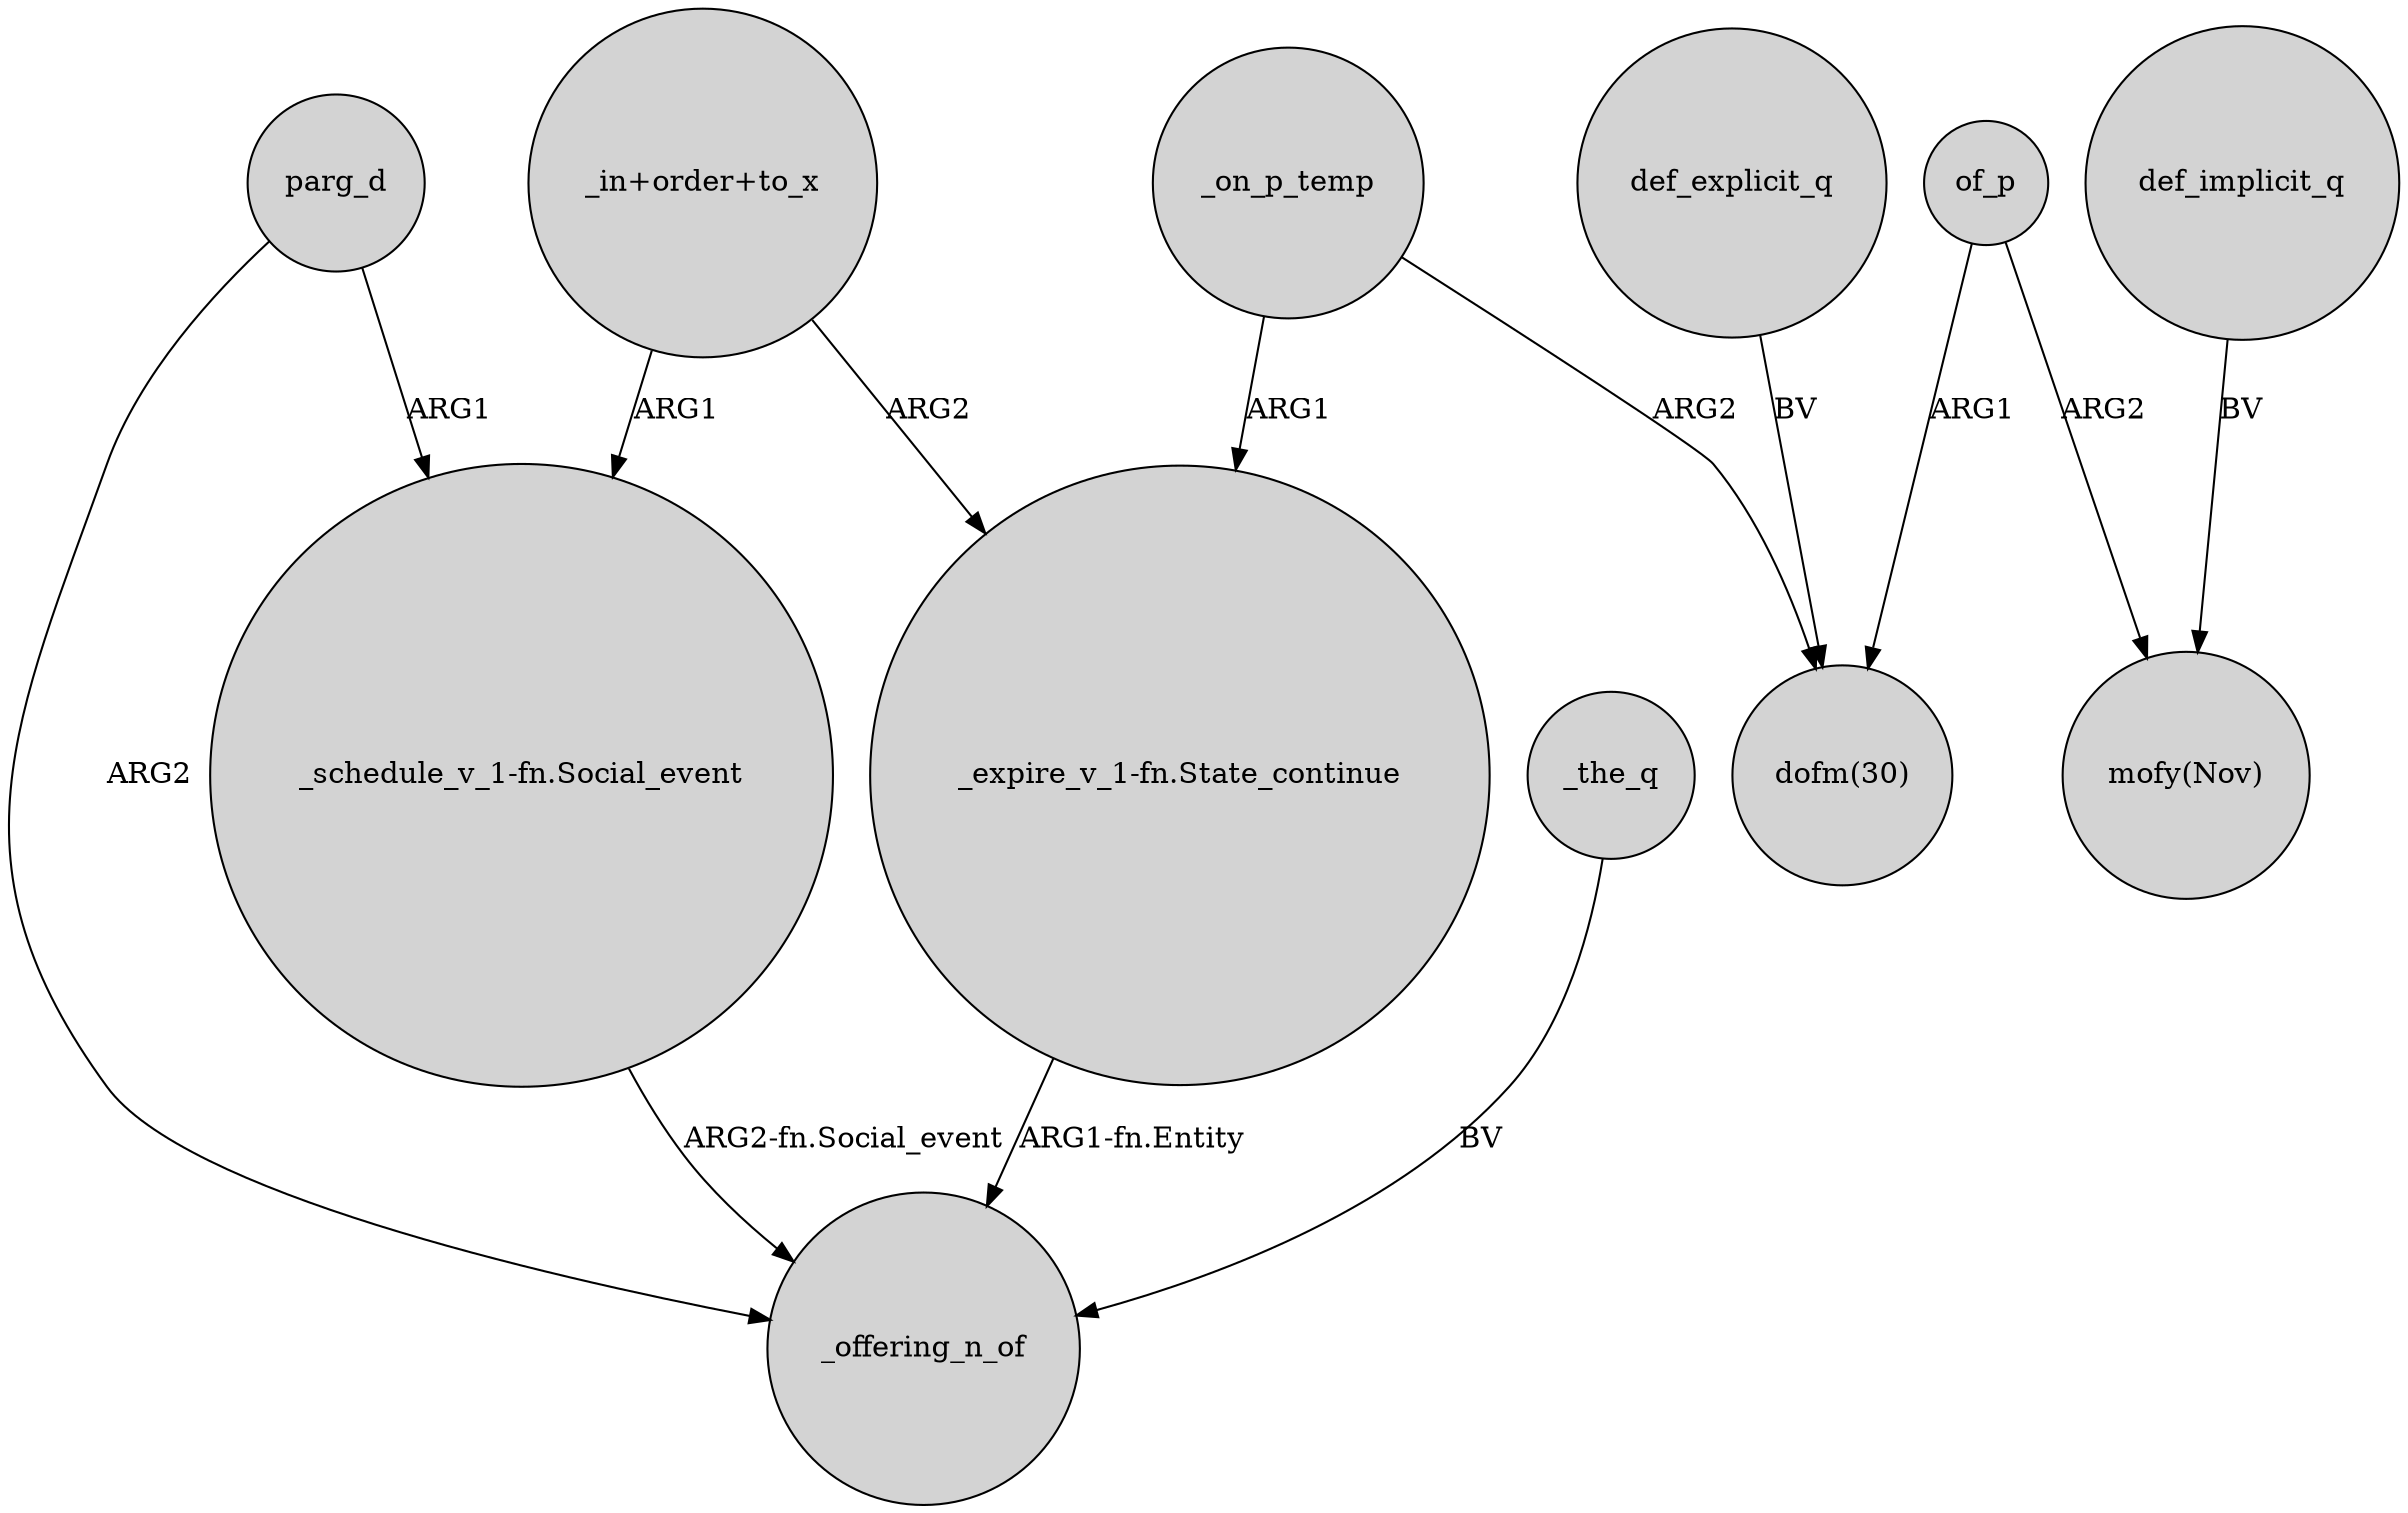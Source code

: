 digraph {
	node [shape=circle style=filled]
	"_schedule_v_1-fn.Social_event" -> _offering_n_of [label="ARG2-fn.Social_event"]
	_on_p_temp -> "dofm(30)" [label=ARG2]
	parg_d -> "_schedule_v_1-fn.Social_event" [label=ARG1]
	_on_p_temp -> "_expire_v_1-fn.State_continue" [label=ARG1]
	of_p -> "dofm(30)" [label=ARG1]
	def_explicit_q -> "dofm(30)" [label=BV]
	parg_d -> _offering_n_of [label=ARG2]
	"_in+order+to_x" -> "_expire_v_1-fn.State_continue" [label=ARG2]
	def_implicit_q -> "mofy(Nov)" [label=BV]
	_the_q -> _offering_n_of [label=BV]
	"_expire_v_1-fn.State_continue" -> _offering_n_of [label="ARG1-fn.Entity"]
	of_p -> "mofy(Nov)" [label=ARG2]
	"_in+order+to_x" -> "_schedule_v_1-fn.Social_event" [label=ARG1]
}
